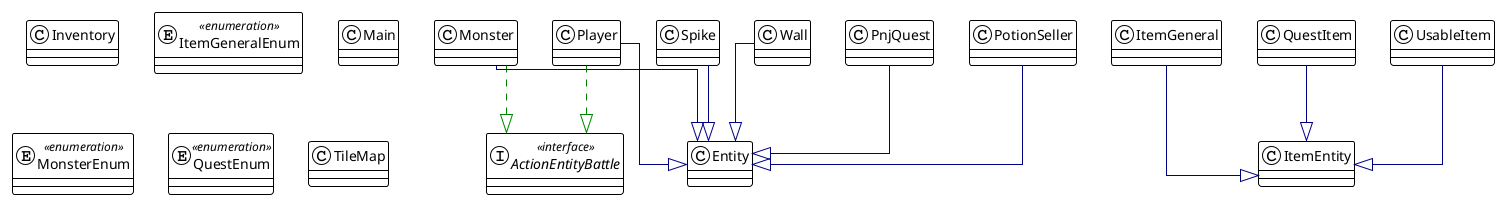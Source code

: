 @startuml

!theme plain
top to bottom direction
skinparam linetype ortho

interface ActionEntityBattle << interface >>
class Entity
class Inventory
class ItemEntity
class ItemGeneral
enum ItemGeneralEnum << enumeration >>
class Main
class Monster
enum MonsterEnum << enumeration >>
class Player
class PnjQuest
class PotionSeller
enum QuestEnum << enumeration >>
class QuestItem
class Spike
class TileMap
class UsableItem
class Wall

ItemGeneral         -[#000082,plain]-^  ItemEntity         
Monster             -[#008200,dashed]-^  ActionEntityBattle 
Monster             -[#000082,plain]-^  Entity             
Player              -[#008200,dashed]-^  ActionEntityBattle 
Player              -[#000082,plain]-^  Entity             
PnjQuest            -[#000082,plain]-^  Entity             
PotionSeller        -[#000082,plain]-^  Entity             
QuestItem           -[#000082,plain]-^  ItemEntity         
Spike               -[#000082,plain]-^  Entity             
UsableItem          -[#000082,plain]-^  ItemEntity         
Wall                -[#000082,plain]-^  Entity             
@enduml
